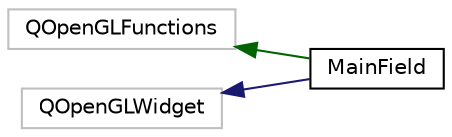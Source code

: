digraph "Иерархия классов. Графический вид."
{
  edge [fontname="Helvetica",fontsize="10",labelfontname="Helvetica",labelfontsize="10"];
  node [fontname="Helvetica",fontsize="10",shape=record];
  rankdir="LR";
  Node17 [label="QOpenGLFunctions",height=0.2,width=0.4,color="grey75", fillcolor="white", style="filled"];
  Node17 -> Node0 [dir="back",color="darkgreen",fontsize="10",style="solid",fontname="Helvetica"];
  Node0 [label="MainField",height=0.2,width=0.4,color="black", fillcolor="white", style="filled",URL="$class_main_field.html"];
  Node15 [label="QOpenGLWidget",height=0.2,width=0.4,color="grey75", fillcolor="white", style="filled"];
  Node15 -> Node0 [dir="back",color="midnightblue",fontsize="10",style="solid",fontname="Helvetica"];
}
